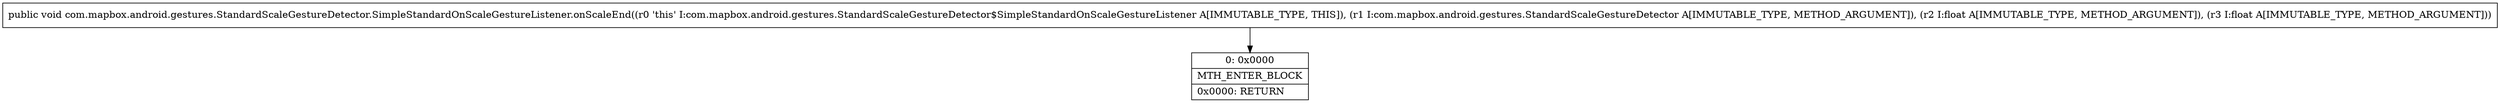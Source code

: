 digraph "CFG forcom.mapbox.android.gestures.StandardScaleGestureDetector.SimpleStandardOnScaleGestureListener.onScaleEnd(Lcom\/mapbox\/android\/gestures\/StandardScaleGestureDetector;FF)V" {
Node_0 [shape=record,label="{0\:\ 0x0000|MTH_ENTER_BLOCK\l|0x0000: RETURN   \l}"];
MethodNode[shape=record,label="{public void com.mapbox.android.gestures.StandardScaleGestureDetector.SimpleStandardOnScaleGestureListener.onScaleEnd((r0 'this' I:com.mapbox.android.gestures.StandardScaleGestureDetector$SimpleStandardOnScaleGestureListener A[IMMUTABLE_TYPE, THIS]), (r1 I:com.mapbox.android.gestures.StandardScaleGestureDetector A[IMMUTABLE_TYPE, METHOD_ARGUMENT]), (r2 I:float A[IMMUTABLE_TYPE, METHOD_ARGUMENT]), (r3 I:float A[IMMUTABLE_TYPE, METHOD_ARGUMENT])) }"];
MethodNode -> Node_0;
}

